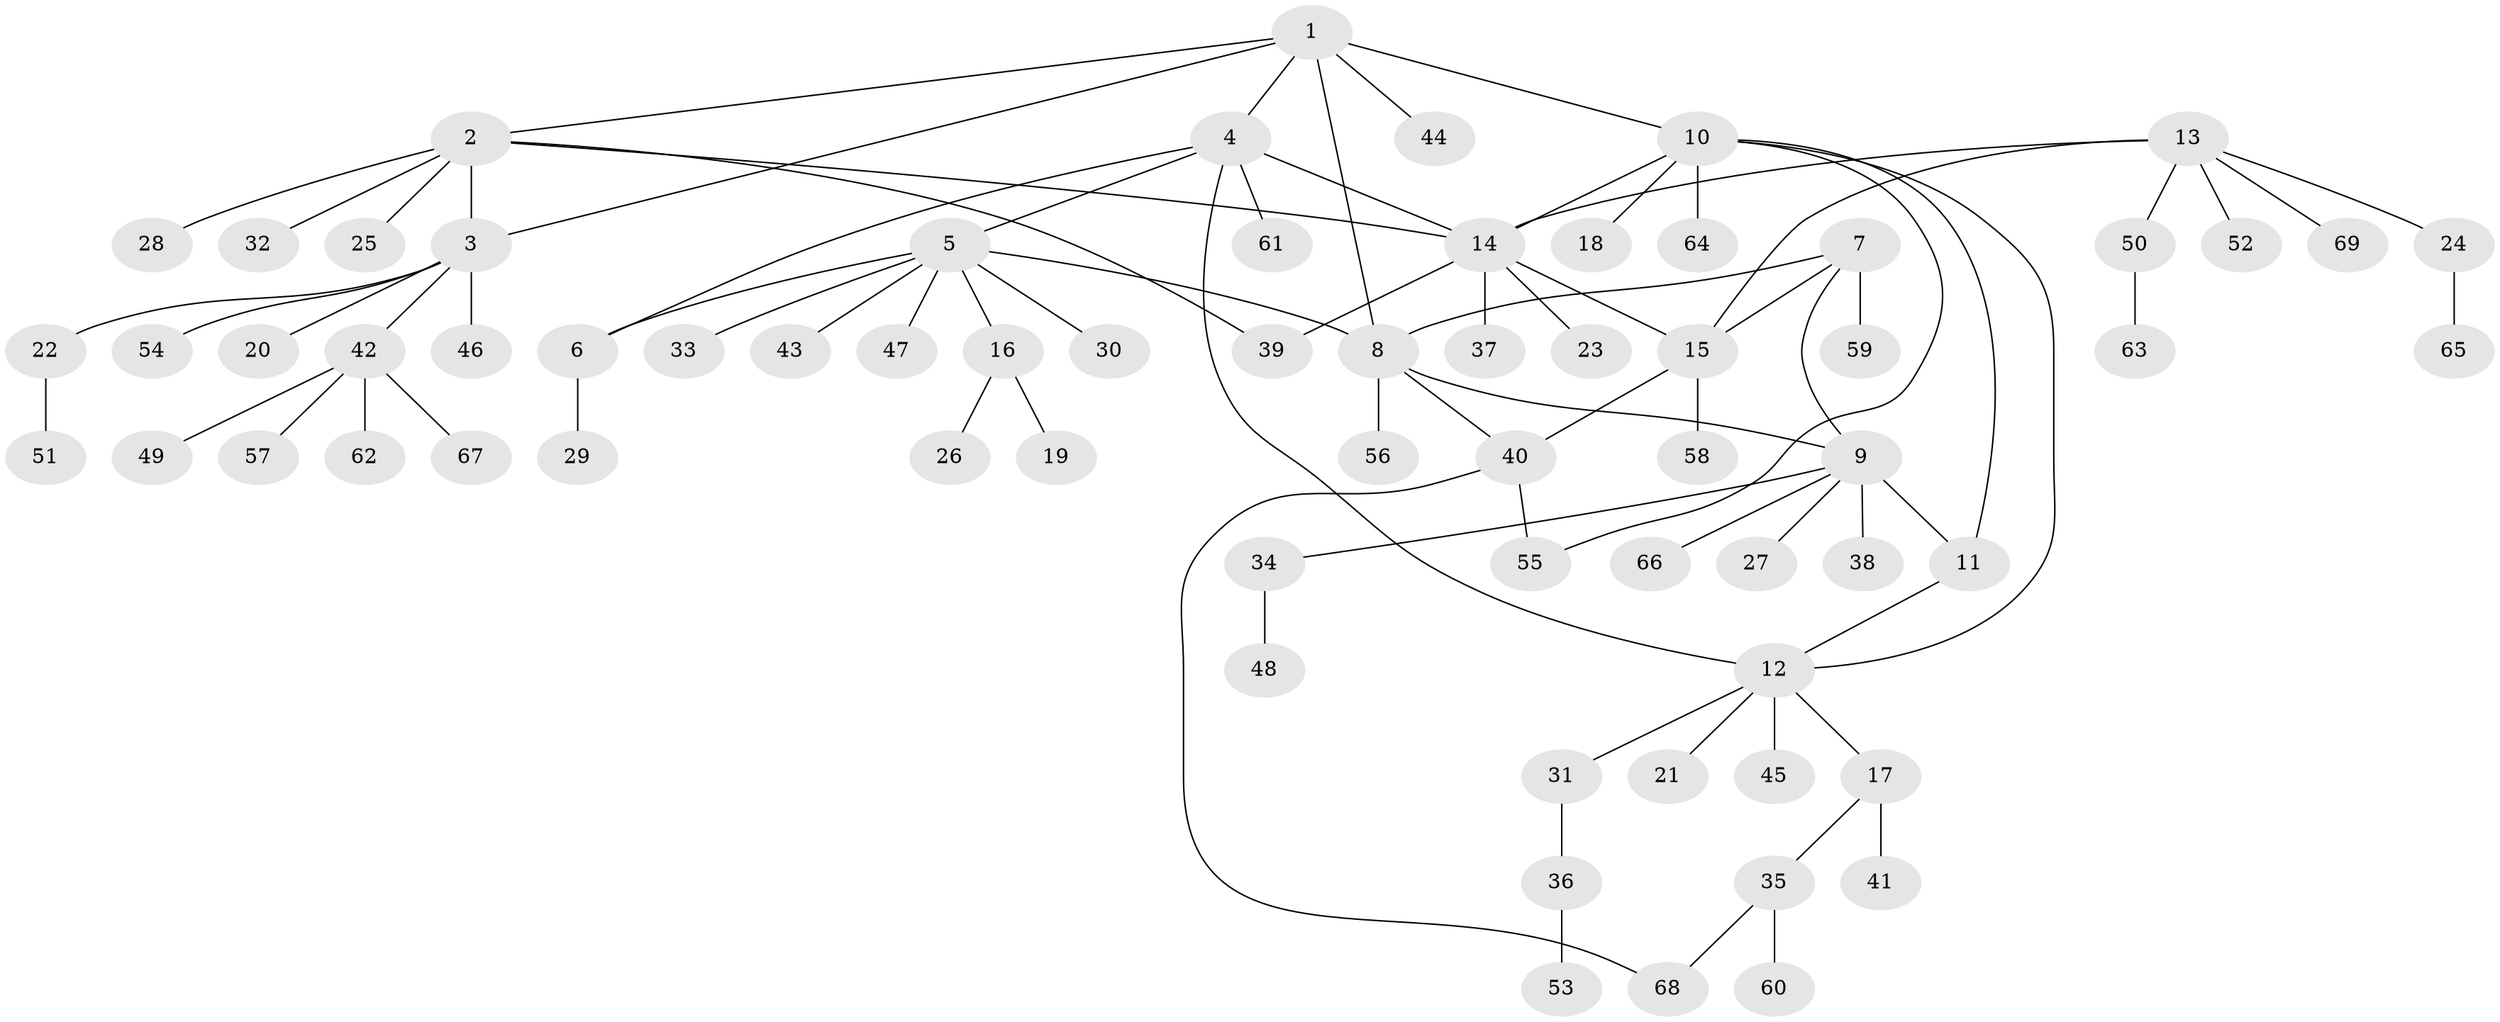 // coarse degree distribution, {6: 0.08823529411764706, 1: 0.6764705882352942, 5: 0.17647058823529413, 9: 0.029411764705882353, 2: 0.029411764705882353}
// Generated by graph-tools (version 1.1) at 2025/58/03/04/25 21:58:16]
// undirected, 69 vertices, 83 edges
graph export_dot {
graph [start="1"]
  node [color=gray90,style=filled];
  1;
  2;
  3;
  4;
  5;
  6;
  7;
  8;
  9;
  10;
  11;
  12;
  13;
  14;
  15;
  16;
  17;
  18;
  19;
  20;
  21;
  22;
  23;
  24;
  25;
  26;
  27;
  28;
  29;
  30;
  31;
  32;
  33;
  34;
  35;
  36;
  37;
  38;
  39;
  40;
  41;
  42;
  43;
  44;
  45;
  46;
  47;
  48;
  49;
  50;
  51;
  52;
  53;
  54;
  55;
  56;
  57;
  58;
  59;
  60;
  61;
  62;
  63;
  64;
  65;
  66;
  67;
  68;
  69;
  1 -- 2;
  1 -- 3;
  1 -- 4;
  1 -- 8;
  1 -- 10;
  1 -- 44;
  2 -- 3;
  2 -- 14;
  2 -- 25;
  2 -- 28;
  2 -- 32;
  2 -- 39;
  3 -- 20;
  3 -- 22;
  3 -- 42;
  3 -- 46;
  3 -- 54;
  4 -- 5;
  4 -- 6;
  4 -- 12;
  4 -- 14;
  4 -- 61;
  5 -- 6;
  5 -- 8;
  5 -- 16;
  5 -- 30;
  5 -- 33;
  5 -- 43;
  5 -- 47;
  6 -- 29;
  7 -- 8;
  7 -- 9;
  7 -- 15;
  7 -- 59;
  8 -- 9;
  8 -- 40;
  8 -- 56;
  9 -- 11;
  9 -- 27;
  9 -- 34;
  9 -- 38;
  9 -- 66;
  10 -- 11;
  10 -- 12;
  10 -- 14;
  10 -- 18;
  10 -- 55;
  10 -- 64;
  11 -- 12;
  12 -- 17;
  12 -- 21;
  12 -- 31;
  12 -- 45;
  13 -- 14;
  13 -- 15;
  13 -- 24;
  13 -- 50;
  13 -- 52;
  13 -- 69;
  14 -- 15;
  14 -- 23;
  14 -- 37;
  14 -- 39;
  15 -- 40;
  15 -- 58;
  16 -- 19;
  16 -- 26;
  17 -- 35;
  17 -- 41;
  22 -- 51;
  24 -- 65;
  31 -- 36;
  34 -- 48;
  35 -- 60;
  35 -- 68;
  36 -- 53;
  40 -- 55;
  40 -- 68;
  42 -- 49;
  42 -- 57;
  42 -- 62;
  42 -- 67;
  50 -- 63;
}
